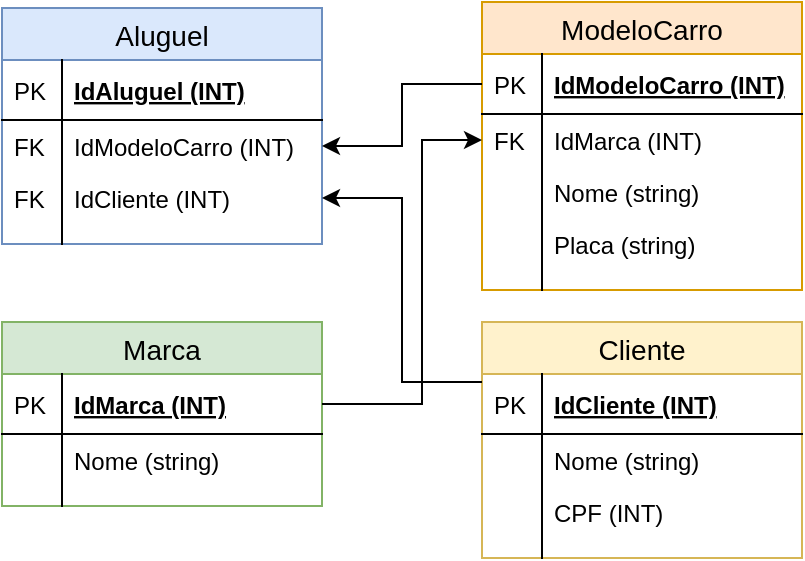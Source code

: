 <mxfile version="10.9.5" type="device"><diagram id="d_qTtd1yKLNfTIqqtHzn" name="Lógico"><mxGraphModel dx="862" dy="537" grid="1" gridSize="10" guides="1" tooltips="1" connect="1" arrows="1" fold="1" page="1" pageScale="1" pageWidth="1169" pageHeight="827" math="0" shadow="0"><root><mxCell id="0"/><mxCell id="1" parent="0"/><mxCell id="BkchzdH5K-7HSpYXwIBi-1" value="Aluguel" style="swimlane;fontStyle=0;childLayout=stackLayout;horizontal=1;startSize=26;fillColor=#dae8fc;horizontalStack=0;resizeParent=1;resizeParentMax=0;resizeLast=0;collapsible=1;marginBottom=0;swimlaneFillColor=#ffffff;align=center;fontSize=14;strokeColor=#6c8ebf;" vertex="1" parent="1"><mxGeometry x="80" y="43" width="160" height="118" as="geometry"/></mxCell><mxCell id="BkchzdH5K-7HSpYXwIBi-2" value="IdAluguel (INT)" style="shape=partialRectangle;top=0;left=0;right=0;bottom=1;align=left;verticalAlign=middle;fillColor=none;spacingLeft=34;spacingRight=4;overflow=hidden;rotatable=0;points=[[0,0.5],[1,0.5]];portConstraint=eastwest;dropTarget=0;fontStyle=5;fontSize=12;" vertex="1" parent="BkchzdH5K-7HSpYXwIBi-1"><mxGeometry y="26" width="160" height="30" as="geometry"/></mxCell><mxCell id="BkchzdH5K-7HSpYXwIBi-3" value="PK" style="shape=partialRectangle;top=0;left=0;bottom=0;fillColor=none;align=left;verticalAlign=middle;spacingLeft=4;spacingRight=4;overflow=hidden;rotatable=0;points=[];portConstraint=eastwest;part=1;fontSize=12;" vertex="1" connectable="0" parent="BkchzdH5K-7HSpYXwIBi-2"><mxGeometry width="30" height="30" as="geometry"/></mxCell><mxCell id="BkchzdH5K-7HSpYXwIBi-4" value="IdModeloCarro (INT)" style="shape=partialRectangle;top=0;left=0;right=0;bottom=0;align=left;verticalAlign=top;fillColor=none;spacingLeft=34;spacingRight=4;overflow=hidden;rotatable=0;points=[[0,0.5],[1,0.5]];portConstraint=eastwest;dropTarget=0;fontSize=12;" vertex="1" parent="BkchzdH5K-7HSpYXwIBi-1"><mxGeometry y="56" width="160" height="26" as="geometry"/></mxCell><mxCell id="BkchzdH5K-7HSpYXwIBi-5" value="FK" style="shape=partialRectangle;top=0;left=0;bottom=0;fillColor=none;align=left;verticalAlign=top;spacingLeft=4;spacingRight=4;overflow=hidden;rotatable=0;points=[];portConstraint=eastwest;part=1;fontSize=12;" vertex="1" connectable="0" parent="BkchzdH5K-7HSpYXwIBi-4"><mxGeometry width="30" height="26" as="geometry"/></mxCell><mxCell id="BkchzdH5K-7HSpYXwIBi-6" value="IdCliente (INT)" style="shape=partialRectangle;top=0;left=0;right=0;bottom=0;align=left;verticalAlign=top;fillColor=none;spacingLeft=34;spacingRight=4;overflow=hidden;rotatable=0;points=[[0,0.5],[1,0.5]];portConstraint=eastwest;dropTarget=0;fontSize=12;" vertex="1" parent="BkchzdH5K-7HSpYXwIBi-1"><mxGeometry y="82" width="160" height="26" as="geometry"/></mxCell><mxCell id="BkchzdH5K-7HSpYXwIBi-7" value="FK" style="shape=partialRectangle;top=0;left=0;bottom=0;fillColor=none;align=left;verticalAlign=top;spacingLeft=4;spacingRight=4;overflow=hidden;rotatable=0;points=[];portConstraint=eastwest;part=1;fontSize=12;" vertex="1" connectable="0" parent="BkchzdH5K-7HSpYXwIBi-6"><mxGeometry width="30" height="26" as="geometry"/></mxCell><mxCell id="BkchzdH5K-7HSpYXwIBi-10" value="" style="shape=partialRectangle;top=0;left=0;right=0;bottom=0;align=left;verticalAlign=top;fillColor=none;spacingLeft=34;spacingRight=4;overflow=hidden;rotatable=0;points=[[0,0.5],[1,0.5]];portConstraint=eastwest;dropTarget=0;fontSize=12;" vertex="1" parent="BkchzdH5K-7HSpYXwIBi-1"><mxGeometry y="108" width="160" height="10" as="geometry"/></mxCell><mxCell id="BkchzdH5K-7HSpYXwIBi-11" value="" style="shape=partialRectangle;top=0;left=0;bottom=0;fillColor=none;align=left;verticalAlign=top;spacingLeft=4;spacingRight=4;overflow=hidden;rotatable=0;points=[];portConstraint=eastwest;part=1;fontSize=12;" vertex="1" connectable="0" parent="BkchzdH5K-7HSpYXwIBi-10"><mxGeometry width="30" height="10" as="geometry"/></mxCell><mxCell id="BkchzdH5K-7HSpYXwIBi-12" value="ModeloCarro" style="swimlane;fontStyle=0;childLayout=stackLayout;horizontal=1;startSize=26;fillColor=#ffe6cc;horizontalStack=0;resizeParent=1;resizeParentMax=0;resizeLast=0;collapsible=1;marginBottom=0;swimlaneFillColor=#ffffff;align=center;fontSize=14;strokeColor=#d79b00;" vertex="1" parent="1"><mxGeometry x="320" y="40" width="160" height="144" as="geometry"/></mxCell><mxCell id="BkchzdH5K-7HSpYXwIBi-13" value="IdModeloCarro (INT)" style="shape=partialRectangle;top=0;left=0;right=0;bottom=1;align=left;verticalAlign=middle;fillColor=none;spacingLeft=34;spacingRight=4;overflow=hidden;rotatable=0;points=[[0,0.5],[1,0.5]];portConstraint=eastwest;dropTarget=0;fontStyle=5;fontSize=12;" vertex="1" parent="BkchzdH5K-7HSpYXwIBi-12"><mxGeometry y="26" width="160" height="30" as="geometry"/></mxCell><mxCell id="BkchzdH5K-7HSpYXwIBi-14" value="PK" style="shape=partialRectangle;top=0;left=0;bottom=0;fillColor=none;align=left;verticalAlign=middle;spacingLeft=4;spacingRight=4;overflow=hidden;rotatable=0;points=[];portConstraint=eastwest;part=1;fontSize=12;" vertex="1" connectable="0" parent="BkchzdH5K-7HSpYXwIBi-13"><mxGeometry width="30" height="30" as="geometry"/></mxCell><mxCell id="BkchzdH5K-7HSpYXwIBi-15" value="IdMarca (INT)" style="shape=partialRectangle;top=0;left=0;right=0;bottom=0;align=left;verticalAlign=top;fillColor=none;spacingLeft=34;spacingRight=4;overflow=hidden;rotatable=0;points=[[0,0.5],[1,0.5]];portConstraint=eastwest;dropTarget=0;fontSize=12;" vertex="1" parent="BkchzdH5K-7HSpYXwIBi-12"><mxGeometry y="56" width="160" height="26" as="geometry"/></mxCell><mxCell id="BkchzdH5K-7HSpYXwIBi-16" value="FK" style="shape=partialRectangle;top=0;left=0;bottom=0;fillColor=none;align=left;verticalAlign=top;spacingLeft=4;spacingRight=4;overflow=hidden;rotatable=0;points=[];portConstraint=eastwest;part=1;fontSize=12;" vertex="1" connectable="0" parent="BkchzdH5K-7HSpYXwIBi-15"><mxGeometry width="30" height="26" as="geometry"/></mxCell><mxCell id="BkchzdH5K-7HSpYXwIBi-17" value="Nome (string)" style="shape=partialRectangle;top=0;left=0;right=0;bottom=0;align=left;verticalAlign=top;fillColor=none;spacingLeft=34;spacingRight=4;overflow=hidden;rotatable=0;points=[[0,0.5],[1,0.5]];portConstraint=eastwest;dropTarget=0;fontSize=12;" vertex="1" parent="BkchzdH5K-7HSpYXwIBi-12"><mxGeometry y="82" width="160" height="26" as="geometry"/></mxCell><mxCell id="BkchzdH5K-7HSpYXwIBi-18" value="" style="shape=partialRectangle;top=0;left=0;bottom=0;fillColor=none;align=left;verticalAlign=top;spacingLeft=4;spacingRight=4;overflow=hidden;rotatable=0;points=[];portConstraint=eastwest;part=1;fontSize=12;" vertex="1" connectable="0" parent="BkchzdH5K-7HSpYXwIBi-17"><mxGeometry width="30" height="26" as="geometry"/></mxCell><mxCell id="BkchzdH5K-7HSpYXwIBi-19" value="Placa (string)" style="shape=partialRectangle;top=0;left=0;right=0;bottom=0;align=left;verticalAlign=top;fillColor=none;spacingLeft=34;spacingRight=4;overflow=hidden;rotatable=0;points=[[0,0.5],[1,0.5]];portConstraint=eastwest;dropTarget=0;fontSize=12;" vertex="1" parent="BkchzdH5K-7HSpYXwIBi-12"><mxGeometry y="108" width="160" height="26" as="geometry"/></mxCell><mxCell id="BkchzdH5K-7HSpYXwIBi-20" value="" style="shape=partialRectangle;top=0;left=0;bottom=0;fillColor=none;align=left;verticalAlign=top;spacingLeft=4;spacingRight=4;overflow=hidden;rotatable=0;points=[];portConstraint=eastwest;part=1;fontSize=12;" vertex="1" connectable="0" parent="BkchzdH5K-7HSpYXwIBi-19"><mxGeometry width="30" height="26" as="geometry"/></mxCell><mxCell id="BkchzdH5K-7HSpYXwIBi-21" value="" style="shape=partialRectangle;top=0;left=0;right=0;bottom=0;align=left;verticalAlign=top;fillColor=none;spacingLeft=34;spacingRight=4;overflow=hidden;rotatable=0;points=[[0,0.5],[1,0.5]];portConstraint=eastwest;dropTarget=0;fontSize=12;" vertex="1" parent="BkchzdH5K-7HSpYXwIBi-12"><mxGeometry y="134" width="160" height="10" as="geometry"/></mxCell><mxCell id="BkchzdH5K-7HSpYXwIBi-22" value="" style="shape=partialRectangle;top=0;left=0;bottom=0;fillColor=none;align=left;verticalAlign=top;spacingLeft=4;spacingRight=4;overflow=hidden;rotatable=0;points=[];portConstraint=eastwest;part=1;fontSize=12;" vertex="1" connectable="0" parent="BkchzdH5K-7HSpYXwIBi-21"><mxGeometry width="30" height="10" as="geometry"/></mxCell><mxCell id="BkchzdH5K-7HSpYXwIBi-23" value="Marca" style="swimlane;fontStyle=0;childLayout=stackLayout;horizontal=1;startSize=26;fillColor=#d5e8d4;horizontalStack=0;resizeParent=1;resizeParentMax=0;resizeLast=0;collapsible=1;marginBottom=0;swimlaneFillColor=#ffffff;align=center;fontSize=14;strokeColor=#82b366;" vertex="1" parent="1"><mxGeometry x="80" y="200" width="160" height="92" as="geometry"/></mxCell><mxCell id="BkchzdH5K-7HSpYXwIBi-24" value="IdMarca (INT)" style="shape=partialRectangle;top=0;left=0;right=0;bottom=1;align=left;verticalAlign=middle;fillColor=none;spacingLeft=34;spacingRight=4;overflow=hidden;rotatable=0;points=[[0,0.5],[1,0.5]];portConstraint=eastwest;dropTarget=0;fontStyle=5;fontSize=12;" vertex="1" parent="BkchzdH5K-7HSpYXwIBi-23"><mxGeometry y="26" width="160" height="30" as="geometry"/></mxCell><mxCell id="BkchzdH5K-7HSpYXwIBi-25" value="PK" style="shape=partialRectangle;top=0;left=0;bottom=0;fillColor=none;align=left;verticalAlign=middle;spacingLeft=4;spacingRight=4;overflow=hidden;rotatable=0;points=[];portConstraint=eastwest;part=1;fontSize=12;" vertex="1" connectable="0" parent="BkchzdH5K-7HSpYXwIBi-24"><mxGeometry width="30" height="30" as="geometry"/></mxCell><mxCell id="BkchzdH5K-7HSpYXwIBi-26" value="Nome (string)" style="shape=partialRectangle;top=0;left=0;right=0;bottom=0;align=left;verticalAlign=top;fillColor=none;spacingLeft=34;spacingRight=4;overflow=hidden;rotatable=0;points=[[0,0.5],[1,0.5]];portConstraint=eastwest;dropTarget=0;fontSize=12;" vertex="1" parent="BkchzdH5K-7HSpYXwIBi-23"><mxGeometry y="56" width="160" height="26" as="geometry"/></mxCell><mxCell id="BkchzdH5K-7HSpYXwIBi-27" value="" style="shape=partialRectangle;top=0;left=0;bottom=0;fillColor=none;align=left;verticalAlign=top;spacingLeft=4;spacingRight=4;overflow=hidden;rotatable=0;points=[];portConstraint=eastwest;part=1;fontSize=12;" vertex="1" connectable="0" parent="BkchzdH5K-7HSpYXwIBi-26"><mxGeometry width="30" height="26" as="geometry"/></mxCell><mxCell id="BkchzdH5K-7HSpYXwIBi-32" value="" style="shape=partialRectangle;top=0;left=0;right=0;bottom=0;align=left;verticalAlign=top;fillColor=none;spacingLeft=34;spacingRight=4;overflow=hidden;rotatable=0;points=[[0,0.5],[1,0.5]];portConstraint=eastwest;dropTarget=0;fontSize=12;" vertex="1" parent="BkchzdH5K-7HSpYXwIBi-23"><mxGeometry y="82" width="160" height="10" as="geometry"/></mxCell><mxCell id="BkchzdH5K-7HSpYXwIBi-33" value="" style="shape=partialRectangle;top=0;left=0;bottom=0;fillColor=none;align=left;verticalAlign=top;spacingLeft=4;spacingRight=4;overflow=hidden;rotatable=0;points=[];portConstraint=eastwest;part=1;fontSize=12;" vertex="1" connectable="0" parent="BkchzdH5K-7HSpYXwIBi-32"><mxGeometry width="30" height="10" as="geometry"/></mxCell><mxCell id="BkchzdH5K-7HSpYXwIBi-34" value="Cliente" style="swimlane;fontStyle=0;childLayout=stackLayout;horizontal=1;startSize=26;fillColor=#fff2cc;horizontalStack=0;resizeParent=1;resizeParentMax=0;resizeLast=0;collapsible=1;marginBottom=0;swimlaneFillColor=#ffffff;align=center;fontSize=14;strokeColor=#d6b656;" vertex="1" parent="1"><mxGeometry x="320" y="200" width="160" height="118" as="geometry"/></mxCell><mxCell id="BkchzdH5K-7HSpYXwIBi-35" value="IdCliente (INT)" style="shape=partialRectangle;top=0;left=0;right=0;bottom=1;align=left;verticalAlign=middle;fillColor=none;spacingLeft=34;spacingRight=4;overflow=hidden;rotatable=0;points=[[0,0.5],[1,0.5]];portConstraint=eastwest;dropTarget=0;fontStyle=5;fontSize=12;" vertex="1" parent="BkchzdH5K-7HSpYXwIBi-34"><mxGeometry y="26" width="160" height="30" as="geometry"/></mxCell><mxCell id="BkchzdH5K-7HSpYXwIBi-36" value="PK" style="shape=partialRectangle;top=0;left=0;bottom=0;fillColor=none;align=left;verticalAlign=middle;spacingLeft=4;spacingRight=4;overflow=hidden;rotatable=0;points=[];portConstraint=eastwest;part=1;fontSize=12;" vertex="1" connectable="0" parent="BkchzdH5K-7HSpYXwIBi-35"><mxGeometry width="30" height="30" as="geometry"/></mxCell><mxCell id="BkchzdH5K-7HSpYXwIBi-37" value="Nome (string)" style="shape=partialRectangle;top=0;left=0;right=0;bottom=0;align=left;verticalAlign=top;fillColor=none;spacingLeft=34;spacingRight=4;overflow=hidden;rotatable=0;points=[[0,0.5],[1,0.5]];portConstraint=eastwest;dropTarget=0;fontSize=12;" vertex="1" parent="BkchzdH5K-7HSpYXwIBi-34"><mxGeometry y="56" width="160" height="26" as="geometry"/></mxCell><mxCell id="BkchzdH5K-7HSpYXwIBi-38" value="" style="shape=partialRectangle;top=0;left=0;bottom=0;fillColor=none;align=left;verticalAlign=top;spacingLeft=4;spacingRight=4;overflow=hidden;rotatable=0;points=[];portConstraint=eastwest;part=1;fontSize=12;" vertex="1" connectable="0" parent="BkchzdH5K-7HSpYXwIBi-37"><mxGeometry width="30" height="26" as="geometry"/></mxCell><mxCell id="BkchzdH5K-7HSpYXwIBi-39" value="CPF (INT)" style="shape=partialRectangle;top=0;left=0;right=0;bottom=0;align=left;verticalAlign=top;fillColor=none;spacingLeft=34;spacingRight=4;overflow=hidden;rotatable=0;points=[[0,0.5],[1,0.5]];portConstraint=eastwest;dropTarget=0;fontSize=12;" vertex="1" parent="BkchzdH5K-7HSpYXwIBi-34"><mxGeometry y="82" width="160" height="26" as="geometry"/></mxCell><mxCell id="BkchzdH5K-7HSpYXwIBi-40" value="" style="shape=partialRectangle;top=0;left=0;bottom=0;fillColor=none;align=left;verticalAlign=top;spacingLeft=4;spacingRight=4;overflow=hidden;rotatable=0;points=[];portConstraint=eastwest;part=1;fontSize=12;" vertex="1" connectable="0" parent="BkchzdH5K-7HSpYXwIBi-39"><mxGeometry width="30" height="26" as="geometry"/></mxCell><mxCell id="BkchzdH5K-7HSpYXwIBi-43" value="" style="shape=partialRectangle;top=0;left=0;right=0;bottom=0;align=left;verticalAlign=top;fillColor=none;spacingLeft=34;spacingRight=4;overflow=hidden;rotatable=0;points=[[0,0.5],[1,0.5]];portConstraint=eastwest;dropTarget=0;fontSize=12;" vertex="1" parent="BkchzdH5K-7HSpYXwIBi-34"><mxGeometry y="108" width="160" height="10" as="geometry"/></mxCell><mxCell id="BkchzdH5K-7HSpYXwIBi-44" value="" style="shape=partialRectangle;top=0;left=0;bottom=0;fillColor=none;align=left;verticalAlign=top;spacingLeft=4;spacingRight=4;overflow=hidden;rotatable=0;points=[];portConstraint=eastwest;part=1;fontSize=12;" vertex="1" connectable="0" parent="BkchzdH5K-7HSpYXwIBi-43"><mxGeometry width="30" height="10" as="geometry"/></mxCell><mxCell id="BkchzdH5K-7HSpYXwIBi-45" style="edgeStyle=orthogonalEdgeStyle;rounded=0;orthogonalLoop=1;jettySize=auto;html=1;entryX=1;entryY=0.5;entryDx=0;entryDy=0;" edge="1" parent="1" source="BkchzdH5K-7HSpYXwIBi-13" target="BkchzdH5K-7HSpYXwIBi-4"><mxGeometry relative="1" as="geometry"/></mxCell><mxCell id="BkchzdH5K-7HSpYXwIBi-46" style="edgeStyle=orthogonalEdgeStyle;rounded=0;orthogonalLoop=1;jettySize=auto;html=1;entryX=0;entryY=0.5;entryDx=0;entryDy=0;" edge="1" parent="1" source="BkchzdH5K-7HSpYXwIBi-24" target="BkchzdH5K-7HSpYXwIBi-15"><mxGeometry relative="1" as="geometry"><Array as="points"><mxPoint x="290" y="241"/><mxPoint x="290" y="109"/></Array></mxGeometry></mxCell><mxCell id="BkchzdH5K-7HSpYXwIBi-47" style="edgeStyle=orthogonalEdgeStyle;rounded=0;orthogonalLoop=1;jettySize=auto;html=1;entryX=1;entryY=0.5;entryDx=0;entryDy=0;" edge="1" parent="1" source="BkchzdH5K-7HSpYXwIBi-35" target="BkchzdH5K-7HSpYXwIBi-6"><mxGeometry relative="1" as="geometry"><Array as="points"><mxPoint x="280" y="230"/><mxPoint x="280" y="138"/></Array></mxGeometry></mxCell></root></mxGraphModel></diagram><diagram id="T4RMoqiV89cuuUWuuAhn" name="Conceitual"><mxGraphModel dx="1034" dy="644" grid="1" gridSize="10" guides="1" tooltips="1" connect="1" arrows="1" fold="1" page="1" pageScale="1" pageWidth="1169" pageHeight="827" math="0" shadow="0"><root><mxCell id="tPJp-3l2YZwXVgcQwHf0-0"/><mxCell id="tPJp-3l2YZwXVgcQwHf0-1" parent="tPJp-3l2YZwXVgcQwHf0-0"/><mxCell id="-xeuDtYWeS2JuM-lobQv-0" value="Marca" style="rounded=0;whiteSpace=wrap;html=1;" vertex="1" parent="tPJp-3l2YZwXVgcQwHf0-1"><mxGeometry x="80" y="80" width="120" height="60" as="geometry"/></mxCell><mxCell id="-xeuDtYWeS2JuM-lobQv-1" value="ModeloCarro" style="rounded=0;whiteSpace=wrap;html=1;" vertex="1" parent="tPJp-3l2YZwXVgcQwHf0-1"><mxGeometry x="280" y="80" width="120" height="60" as="geometry"/></mxCell><mxCell id="aNbsqFQpreVttuaqi1mu-0" value="" style="edgeStyle=entityRelationEdgeStyle;fontSize=12;html=1;endArrow=ERoneToMany;exitX=1;exitY=0.5;exitDx=0;exitDy=0;" edge="1" parent="tPJp-3l2YZwXVgcQwHf0-1" source="-xeuDtYWeS2JuM-lobQv-0"><mxGeometry width="100" height="100" relative="1" as="geometry"><mxPoint x="180" y="210" as="sourcePoint"/><mxPoint x="280" y="110" as="targetPoint"/></mxGeometry></mxCell><mxCell id="qkjUSO-vXu8fL9ivHIlT-0" value="Aluguel" style="rounded=0;whiteSpace=wrap;html=1;" vertex="1" parent="tPJp-3l2YZwXVgcQwHf0-1"><mxGeometry x="480" y="80" width="120" height="60" as="geometry"/></mxCell><mxCell id="6N8IcFhwwnTDu-JmQyUz-0" value="Cliente" style="rounded=0;whiteSpace=wrap;html=1;" vertex="1" parent="tPJp-3l2YZwXVgcQwHf0-1"><mxGeometry x="480" y="200" width="120" height="60" as="geometry"/></mxCell><mxCell id="L8uJUIDb3xt_dsSUgrCv-0" value="" style="edgeStyle=entityRelationEdgeStyle;fontSize=12;html=1;endArrow=ERoneToMany;entryX=0.5;entryY=1;entryDx=0;entryDy=0;exitX=0.5;exitY=0;exitDx=0;exitDy=0;" edge="1" parent="tPJp-3l2YZwXVgcQwHf0-1" source="6N8IcFhwwnTDu-JmQyUz-0" target="qkjUSO-vXu8fL9ivHIlT-0"><mxGeometry width="100" height="100" relative="1" as="geometry"><mxPoint x="390" y="160" as="sourcePoint"/><mxPoint x="490" y="60" as="targetPoint"/></mxGeometry></mxCell><mxCell id="ybds8-fTI-OdMPhLzANc-0" value="" style="edgeStyle=entityRelationEdgeStyle;fontSize=12;html=1;endArrow=ERoneToMany;entryX=0;entryY=0.5;entryDx=0;entryDy=0;exitX=1;exitY=0.5;exitDx=0;exitDy=0;" edge="1" parent="tPJp-3l2YZwXVgcQwHf0-1" source="-xeuDtYWeS2JuM-lobQv-1" target="qkjUSO-vXu8fL9ivHIlT-0"><mxGeometry width="100" height="100" relative="1" as="geometry"><mxPoint x="80" y="380" as="sourcePoint"/><mxPoint x="180" y="280" as="targetPoint"/></mxGeometry></mxCell></root></mxGraphModel></diagram></mxfile>